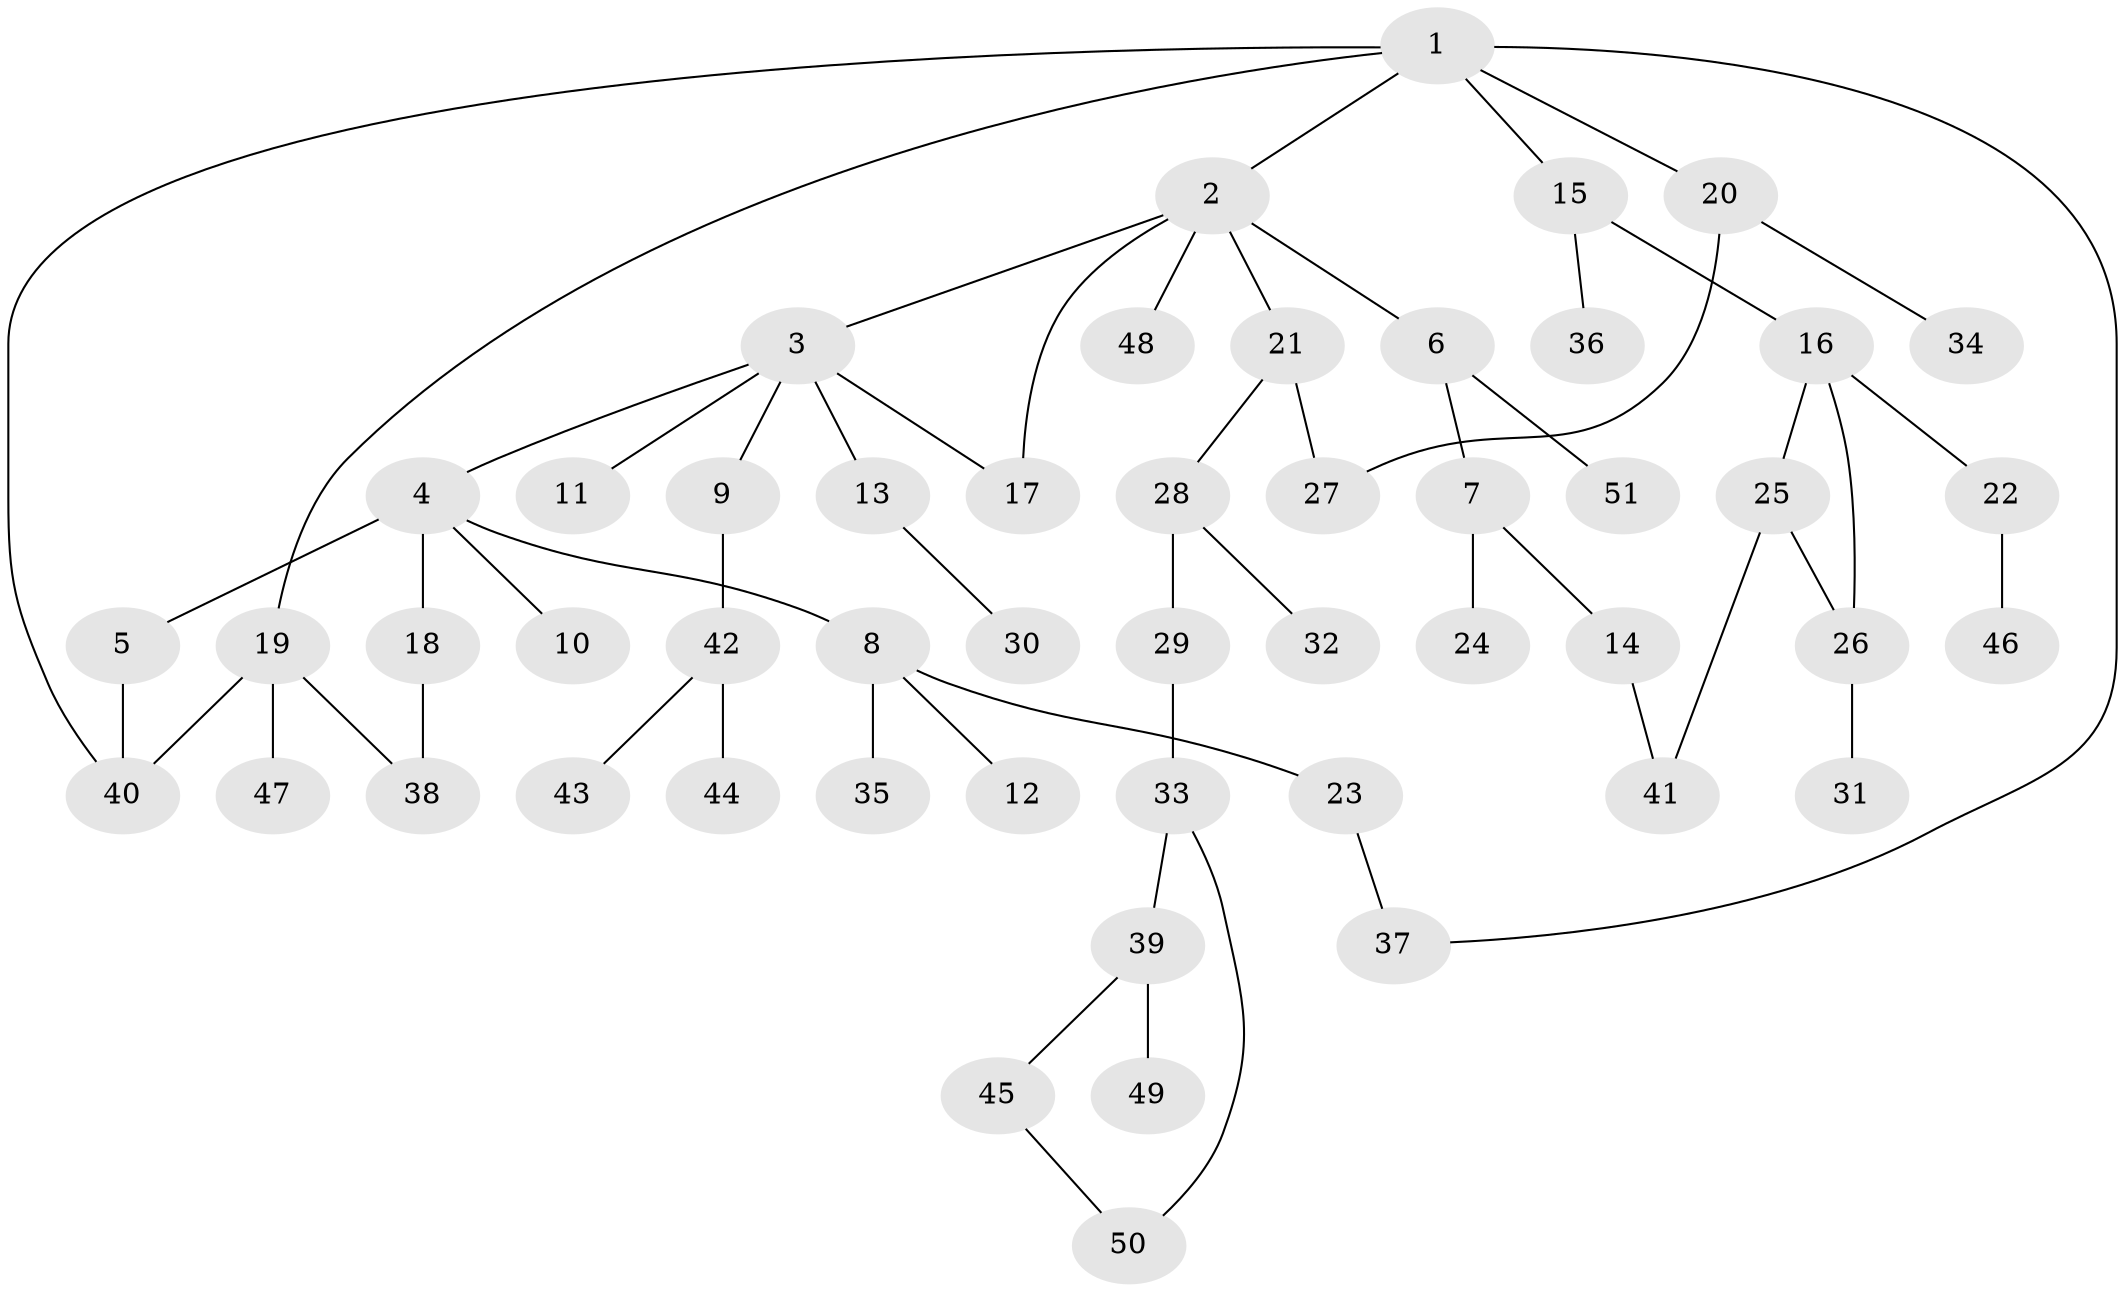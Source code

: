// coarse degree distribution, {7: 0.047619047619047616, 4: 0.09523809523809523, 5: 0.09523809523809523, 3: 0.14285714285714285, 2: 0.3333333333333333, 1: 0.2857142857142857}
// Generated by graph-tools (version 1.1) at 2025/48/03/04/25 22:48:56]
// undirected, 51 vertices, 59 edges
graph export_dot {
  node [color=gray90,style=filled];
  1;
  2;
  3;
  4;
  5;
  6;
  7;
  8;
  9;
  10;
  11;
  12;
  13;
  14;
  15;
  16;
  17;
  18;
  19;
  20;
  21;
  22;
  23;
  24;
  25;
  26;
  27;
  28;
  29;
  30;
  31;
  32;
  33;
  34;
  35;
  36;
  37;
  38;
  39;
  40;
  41;
  42;
  43;
  44;
  45;
  46;
  47;
  48;
  49;
  50;
  51;
  1 -- 2;
  1 -- 15;
  1 -- 19;
  1 -- 20;
  1 -- 37;
  1 -- 40;
  2 -- 3;
  2 -- 6;
  2 -- 17;
  2 -- 21;
  2 -- 48;
  3 -- 4;
  3 -- 9;
  3 -- 11;
  3 -- 13;
  3 -- 17;
  4 -- 5;
  4 -- 8;
  4 -- 10;
  4 -- 18;
  5 -- 40;
  6 -- 7;
  6 -- 51;
  7 -- 14;
  7 -- 24;
  8 -- 12;
  8 -- 23;
  8 -- 35;
  9 -- 42;
  13 -- 30;
  14 -- 41;
  15 -- 16;
  15 -- 36;
  16 -- 22;
  16 -- 25;
  16 -- 26;
  18 -- 38;
  19 -- 40;
  19 -- 47;
  19 -- 38;
  20 -- 27;
  20 -- 34;
  21 -- 28;
  21 -- 27;
  22 -- 46;
  23 -- 37;
  25 -- 26;
  25 -- 41;
  26 -- 31;
  28 -- 29;
  28 -- 32;
  29 -- 33;
  33 -- 39;
  33 -- 50;
  39 -- 45;
  39 -- 49;
  42 -- 43;
  42 -- 44;
  45 -- 50;
}
